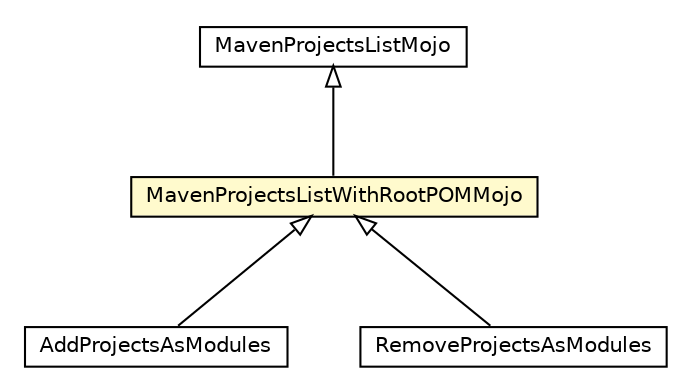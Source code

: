#!/usr/local/bin/dot
#
# Class diagram 
# Generated by UMLGraph version R5_6-24-gf6e263 (http://www.umlgraph.org/)
#

digraph G {
	edge [fontname="Helvetica",fontsize=10,labelfontname="Helvetica",labelfontsize=10];
	node [fontname="Helvetica",fontsize=10,shape=plaintext];
	nodesep=0.25;
	ranksep=0.5;
	// fr.fastconnect.factory.tibco.bw.maven.source.AddProjectsAsModules
	c3732 [label=<<table title="fr.fastconnect.factory.tibco.bw.maven.source.AddProjectsAsModules" border="0" cellborder="1" cellspacing="0" cellpadding="2" port="p" href="./AddProjectsAsModules.html">
		<tr><td><table border="0" cellspacing="0" cellpadding="1">
<tr><td align="center" balign="center"> AddProjectsAsModules </td></tr>
		</table></td></tr>
		</table>>, URL="./AddProjectsAsModules.html", fontname="Helvetica", fontcolor="black", fontsize=10.0];
	// fr.fastconnect.factory.tibco.bw.maven.source.MavenProjectsListWithRootPOMMojo
	c3736 [label=<<table title="fr.fastconnect.factory.tibco.bw.maven.source.MavenProjectsListWithRootPOMMojo" border="0" cellborder="1" cellspacing="0" cellpadding="2" port="p" bgcolor="lemonChiffon" href="./MavenProjectsListWithRootPOMMojo.html">
		<tr><td><table border="0" cellspacing="0" cellpadding="1">
<tr><td align="center" balign="center"> MavenProjectsListWithRootPOMMojo </td></tr>
		</table></td></tr>
		</table>>, URL="./MavenProjectsListWithRootPOMMojo.html", fontname="Helvetica", fontcolor="black", fontsize=10.0];
	// fr.fastconnect.factory.tibco.bw.maven.source.MavenProjectsListMojo
	c3739 [label=<<table title="fr.fastconnect.factory.tibco.bw.maven.source.MavenProjectsListMojo" border="0" cellborder="1" cellspacing="0" cellpadding="2" port="p" href="./MavenProjectsListMojo.html">
		<tr><td><table border="0" cellspacing="0" cellpadding="1">
<tr><td align="center" balign="center"> MavenProjectsListMojo </td></tr>
		</table></td></tr>
		</table>>, URL="./MavenProjectsListMojo.html", fontname="Helvetica", fontcolor="black", fontsize=10.0];
	// fr.fastconnect.factory.tibco.bw.maven.source.RemoveProjectsAsModules
	c3741 [label=<<table title="fr.fastconnect.factory.tibco.bw.maven.source.RemoveProjectsAsModules" border="0" cellborder="1" cellspacing="0" cellpadding="2" port="p" href="./RemoveProjectsAsModules.html">
		<tr><td><table border="0" cellspacing="0" cellpadding="1">
<tr><td align="center" balign="center"> RemoveProjectsAsModules </td></tr>
		</table></td></tr>
		</table>>, URL="./RemoveProjectsAsModules.html", fontname="Helvetica", fontcolor="black", fontsize=10.0];
	//fr.fastconnect.factory.tibco.bw.maven.source.AddProjectsAsModules extends fr.fastconnect.factory.tibco.bw.maven.source.MavenProjectsListWithRootPOMMojo
	c3736:p -> c3732:p [dir=back,arrowtail=empty];
	//fr.fastconnect.factory.tibco.bw.maven.source.MavenProjectsListWithRootPOMMojo extends fr.fastconnect.factory.tibco.bw.maven.source.MavenProjectsListMojo
	c3739:p -> c3736:p [dir=back,arrowtail=empty];
	//fr.fastconnect.factory.tibco.bw.maven.source.RemoveProjectsAsModules extends fr.fastconnect.factory.tibco.bw.maven.source.MavenProjectsListWithRootPOMMojo
	c3736:p -> c3741:p [dir=back,arrowtail=empty];
}


